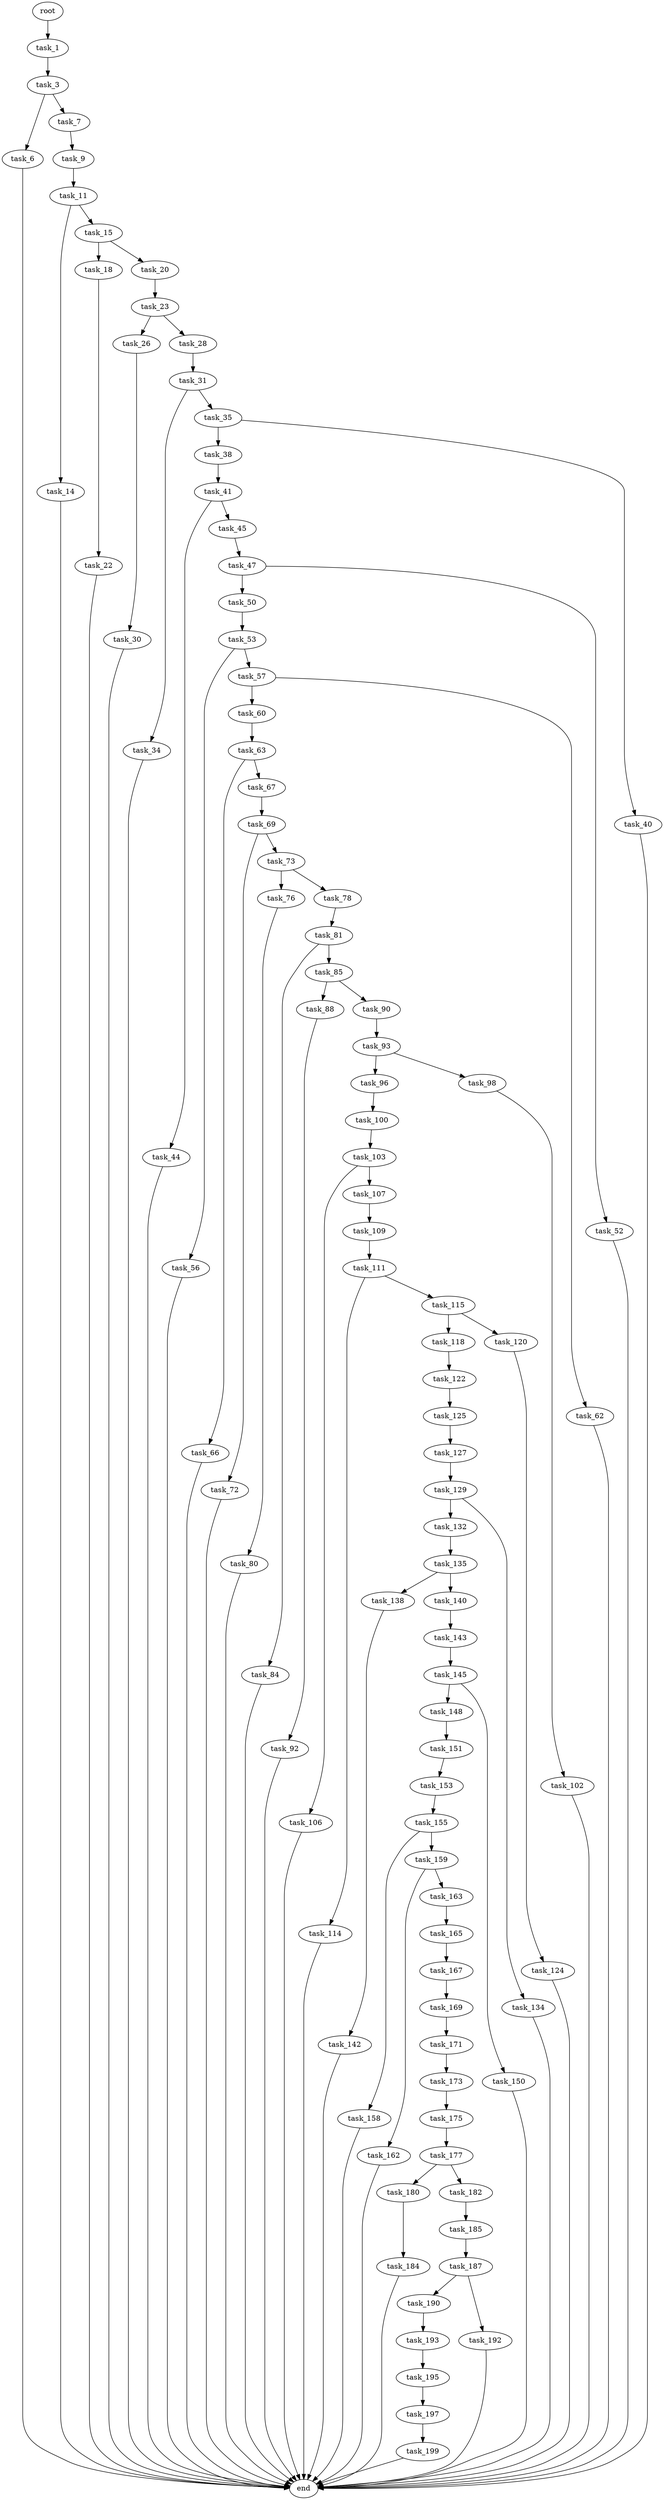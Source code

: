 digraph G {
  root [size="0.000000"];
  task_1 [size="164911389492.000000"];
  task_3 [size="43693015110.000000"];
  task_6 [size="231928233984.000000"];
  task_7 [size="29296960772.000000"];
  end [size="0.000000"];
  task_9 [size="1411452504932.000000"];
  task_11 [size="22234103301.000000"];
  task_14 [size="171729411083.000000"];
  task_15 [size="549755813888.000000"];
  task_18 [size="7195013144.000000"];
  task_20 [size="864224992949.000000"];
  task_22 [size="1214966978.000000"];
  task_23 [size="134217728000.000000"];
  task_26 [size="231928233984.000000"];
  task_28 [size="251619676240.000000"];
  task_30 [size="231928233984.000000"];
  task_31 [size="368293445632.000000"];
  task_34 [size="28991029248.000000"];
  task_35 [size="765516138.000000"];
  task_38 [size="287386020210.000000"];
  task_40 [size="1073741824000.000000"];
  task_41 [size="1029201790321.000000"];
  task_44 [size="99692952096.000000"];
  task_45 [size="368293445632.000000"];
  task_47 [size="14147531215.000000"];
  task_50 [size="288931020470.000000"];
  task_52 [size="260044535426.000000"];
  task_53 [size="8589934592.000000"];
  task_56 [size="6057578321.000000"];
  task_57 [size="25511649146.000000"];
  task_60 [size="146574557784.000000"];
  task_62 [size="782757789696.000000"];
  task_63 [size="134217728000.000000"];
  task_66 [size="1073741824000.000000"];
  task_67 [size="25605348751.000000"];
  task_69 [size="573387975992.000000"];
  task_72 [size="8199734991.000000"];
  task_73 [size="7728001720.000000"];
  task_76 [size="424618946340.000000"];
  task_78 [size="5179151740.000000"];
  task_80 [size="1073741824000.000000"];
  task_81 [size="153212604628.000000"];
  task_84 [size="4157145658.000000"];
  task_85 [size="18888046854.000000"];
  task_88 [size="39123671100.000000"];
  task_90 [size="1904591773.000000"];
  task_92 [size="9866196685.000000"];
  task_93 [size="368293445632.000000"];
  task_96 [size="368293445632.000000"];
  task_98 [size="1073741824000.000000"];
  task_100 [size="744488578392.000000"];
  task_102 [size="625223133912.000000"];
  task_103 [size="1260159604431.000000"];
  task_106 [size="4199816828.000000"];
  task_107 [size="205181369890.000000"];
  task_109 [size="39437716092.000000"];
  task_111 [size="446367828812.000000"];
  task_114 [size="63361922915.000000"];
  task_115 [size="4191085392.000000"];
  task_118 [size="68719476736.000000"];
  task_120 [size="1616533103.000000"];
  task_122 [size="231928233984.000000"];
  task_124 [size="408779612705.000000"];
  task_125 [size="782757789696.000000"];
  task_127 [size="208461986603.000000"];
  task_129 [size="495696791797.000000"];
  task_132 [size="12342035892.000000"];
  task_134 [size="2033726853.000000"];
  task_135 [size="575827288962.000000"];
  task_138 [size="368293445632.000000"];
  task_140 [size="20913180120.000000"];
  task_142 [size="160056079368.000000"];
  task_143 [size="23066430089.000000"];
  task_145 [size="40878488868.000000"];
  task_148 [size="8589934592.000000"];
  task_150 [size="6059555995.000000"];
  task_151 [size="7570186702.000000"];
  task_153 [size="231928233984.000000"];
  task_155 [size="134217728000.000000"];
  task_158 [size="27994878879.000000"];
  task_159 [size="2076523587.000000"];
  task_162 [size="7536543247.000000"];
  task_163 [size="10641536342.000000"];
  task_165 [size="15062190336.000000"];
  task_167 [size="113870083563.000000"];
  task_169 [size="31154920640.000000"];
  task_171 [size="68719476736.000000"];
  task_173 [size="549755813888.000000"];
  task_175 [size="26068277672.000000"];
  task_177 [size="150709547292.000000"];
  task_180 [size="960612347.000000"];
  task_182 [size="2117530353.000000"];
  task_184 [size="134217728000.000000"];
  task_185 [size="231928233984.000000"];
  task_187 [size="782757789696.000000"];
  task_190 [size="1034415473661.000000"];
  task_192 [size="105643851605.000000"];
  task_193 [size="141059896795.000000"];
  task_195 [size="368293445632.000000"];
  task_197 [size="68719476736.000000"];
  task_199 [size="134217728000.000000"];

  root -> task_1 [size="1.000000"];
  task_1 -> task_3 [size="134217728.000000"];
  task_3 -> task_6 [size="209715200.000000"];
  task_3 -> task_7 [size="209715200.000000"];
  task_6 -> end [size="1.000000"];
  task_7 -> task_9 [size="838860800.000000"];
  task_9 -> task_11 [size="838860800.000000"];
  task_11 -> task_14 [size="411041792.000000"];
  task_11 -> task_15 [size="411041792.000000"];
  task_14 -> end [size="1.000000"];
  task_15 -> task_18 [size="536870912.000000"];
  task_15 -> task_20 [size="536870912.000000"];
  task_18 -> task_22 [size="209715200.000000"];
  task_20 -> task_23 [size="838860800.000000"];
  task_22 -> end [size="1.000000"];
  task_23 -> task_26 [size="209715200.000000"];
  task_23 -> task_28 [size="209715200.000000"];
  task_26 -> task_30 [size="301989888.000000"];
  task_28 -> task_31 [size="301989888.000000"];
  task_30 -> end [size="1.000000"];
  task_31 -> task_34 [size="411041792.000000"];
  task_31 -> task_35 [size="411041792.000000"];
  task_34 -> end [size="1.000000"];
  task_35 -> task_38 [size="33554432.000000"];
  task_35 -> task_40 [size="33554432.000000"];
  task_38 -> task_41 [size="679477248.000000"];
  task_40 -> end [size="1.000000"];
  task_41 -> task_44 [size="838860800.000000"];
  task_41 -> task_45 [size="838860800.000000"];
  task_44 -> end [size="1.000000"];
  task_45 -> task_47 [size="411041792.000000"];
  task_47 -> task_50 [size="301989888.000000"];
  task_47 -> task_52 [size="301989888.000000"];
  task_50 -> task_53 [size="679477248.000000"];
  task_52 -> end [size="1.000000"];
  task_53 -> task_56 [size="33554432.000000"];
  task_53 -> task_57 [size="33554432.000000"];
  task_56 -> end [size="1.000000"];
  task_57 -> task_60 [size="536870912.000000"];
  task_57 -> task_62 [size="536870912.000000"];
  task_60 -> task_63 [size="411041792.000000"];
  task_62 -> end [size="1.000000"];
  task_63 -> task_66 [size="209715200.000000"];
  task_63 -> task_67 [size="209715200.000000"];
  task_66 -> end [size="1.000000"];
  task_67 -> task_69 [size="411041792.000000"];
  task_69 -> task_72 [size="536870912.000000"];
  task_69 -> task_73 [size="536870912.000000"];
  task_72 -> end [size="1.000000"];
  task_73 -> task_76 [size="411041792.000000"];
  task_73 -> task_78 [size="411041792.000000"];
  task_76 -> task_80 [size="411041792.000000"];
  task_78 -> task_81 [size="301989888.000000"];
  task_80 -> end [size="1.000000"];
  task_81 -> task_84 [size="209715200.000000"];
  task_81 -> task_85 [size="209715200.000000"];
  task_84 -> end [size="1.000000"];
  task_85 -> task_88 [size="679477248.000000"];
  task_85 -> task_90 [size="679477248.000000"];
  task_88 -> task_92 [size="134217728.000000"];
  task_90 -> task_93 [size="75497472.000000"];
  task_92 -> end [size="1.000000"];
  task_93 -> task_96 [size="411041792.000000"];
  task_93 -> task_98 [size="411041792.000000"];
  task_96 -> task_100 [size="411041792.000000"];
  task_98 -> task_102 [size="838860800.000000"];
  task_100 -> task_103 [size="536870912.000000"];
  task_102 -> end [size="1.000000"];
  task_103 -> task_106 [size="838860800.000000"];
  task_103 -> task_107 [size="838860800.000000"];
  task_106 -> end [size="1.000000"];
  task_107 -> task_109 [size="679477248.000000"];
  task_109 -> task_111 [size="33554432.000000"];
  task_111 -> task_114 [size="411041792.000000"];
  task_111 -> task_115 [size="411041792.000000"];
  task_114 -> end [size="1.000000"];
  task_115 -> task_118 [size="134217728.000000"];
  task_115 -> task_120 [size="134217728.000000"];
  task_118 -> task_122 [size="134217728.000000"];
  task_120 -> task_124 [size="33554432.000000"];
  task_122 -> task_125 [size="301989888.000000"];
  task_124 -> end [size="1.000000"];
  task_125 -> task_127 [size="679477248.000000"];
  task_127 -> task_129 [size="411041792.000000"];
  task_129 -> task_132 [size="411041792.000000"];
  task_129 -> task_134 [size="411041792.000000"];
  task_132 -> task_135 [size="536870912.000000"];
  task_134 -> end [size="1.000000"];
  task_135 -> task_138 [size="679477248.000000"];
  task_135 -> task_140 [size="679477248.000000"];
  task_138 -> task_142 [size="411041792.000000"];
  task_140 -> task_143 [size="33554432.000000"];
  task_142 -> end [size="1.000000"];
  task_143 -> task_145 [size="75497472.000000"];
  task_145 -> task_148 [size="33554432.000000"];
  task_145 -> task_150 [size="33554432.000000"];
  task_148 -> task_151 [size="33554432.000000"];
  task_150 -> end [size="1.000000"];
  task_151 -> task_153 [size="134217728.000000"];
  task_153 -> task_155 [size="301989888.000000"];
  task_155 -> task_158 [size="209715200.000000"];
  task_155 -> task_159 [size="209715200.000000"];
  task_158 -> end [size="1.000000"];
  task_159 -> task_162 [size="33554432.000000"];
  task_159 -> task_163 [size="33554432.000000"];
  task_162 -> end [size="1.000000"];
  task_163 -> task_165 [size="679477248.000000"];
  task_165 -> task_167 [size="536870912.000000"];
  task_167 -> task_169 [size="301989888.000000"];
  task_169 -> task_171 [size="536870912.000000"];
  task_171 -> task_173 [size="134217728.000000"];
  task_173 -> task_175 [size="536870912.000000"];
  task_175 -> task_177 [size="411041792.000000"];
  task_177 -> task_180 [size="209715200.000000"];
  task_177 -> task_182 [size="209715200.000000"];
  task_180 -> task_184 [size="33554432.000000"];
  task_182 -> task_185 [size="134217728.000000"];
  task_184 -> end [size="1.000000"];
  task_185 -> task_187 [size="301989888.000000"];
  task_187 -> task_190 [size="679477248.000000"];
  task_187 -> task_192 [size="679477248.000000"];
  task_190 -> task_193 [size="679477248.000000"];
  task_192 -> end [size="1.000000"];
  task_193 -> task_195 [size="301989888.000000"];
  task_195 -> task_197 [size="411041792.000000"];
  task_197 -> task_199 [size="134217728.000000"];
  task_199 -> end [size="1.000000"];
}
